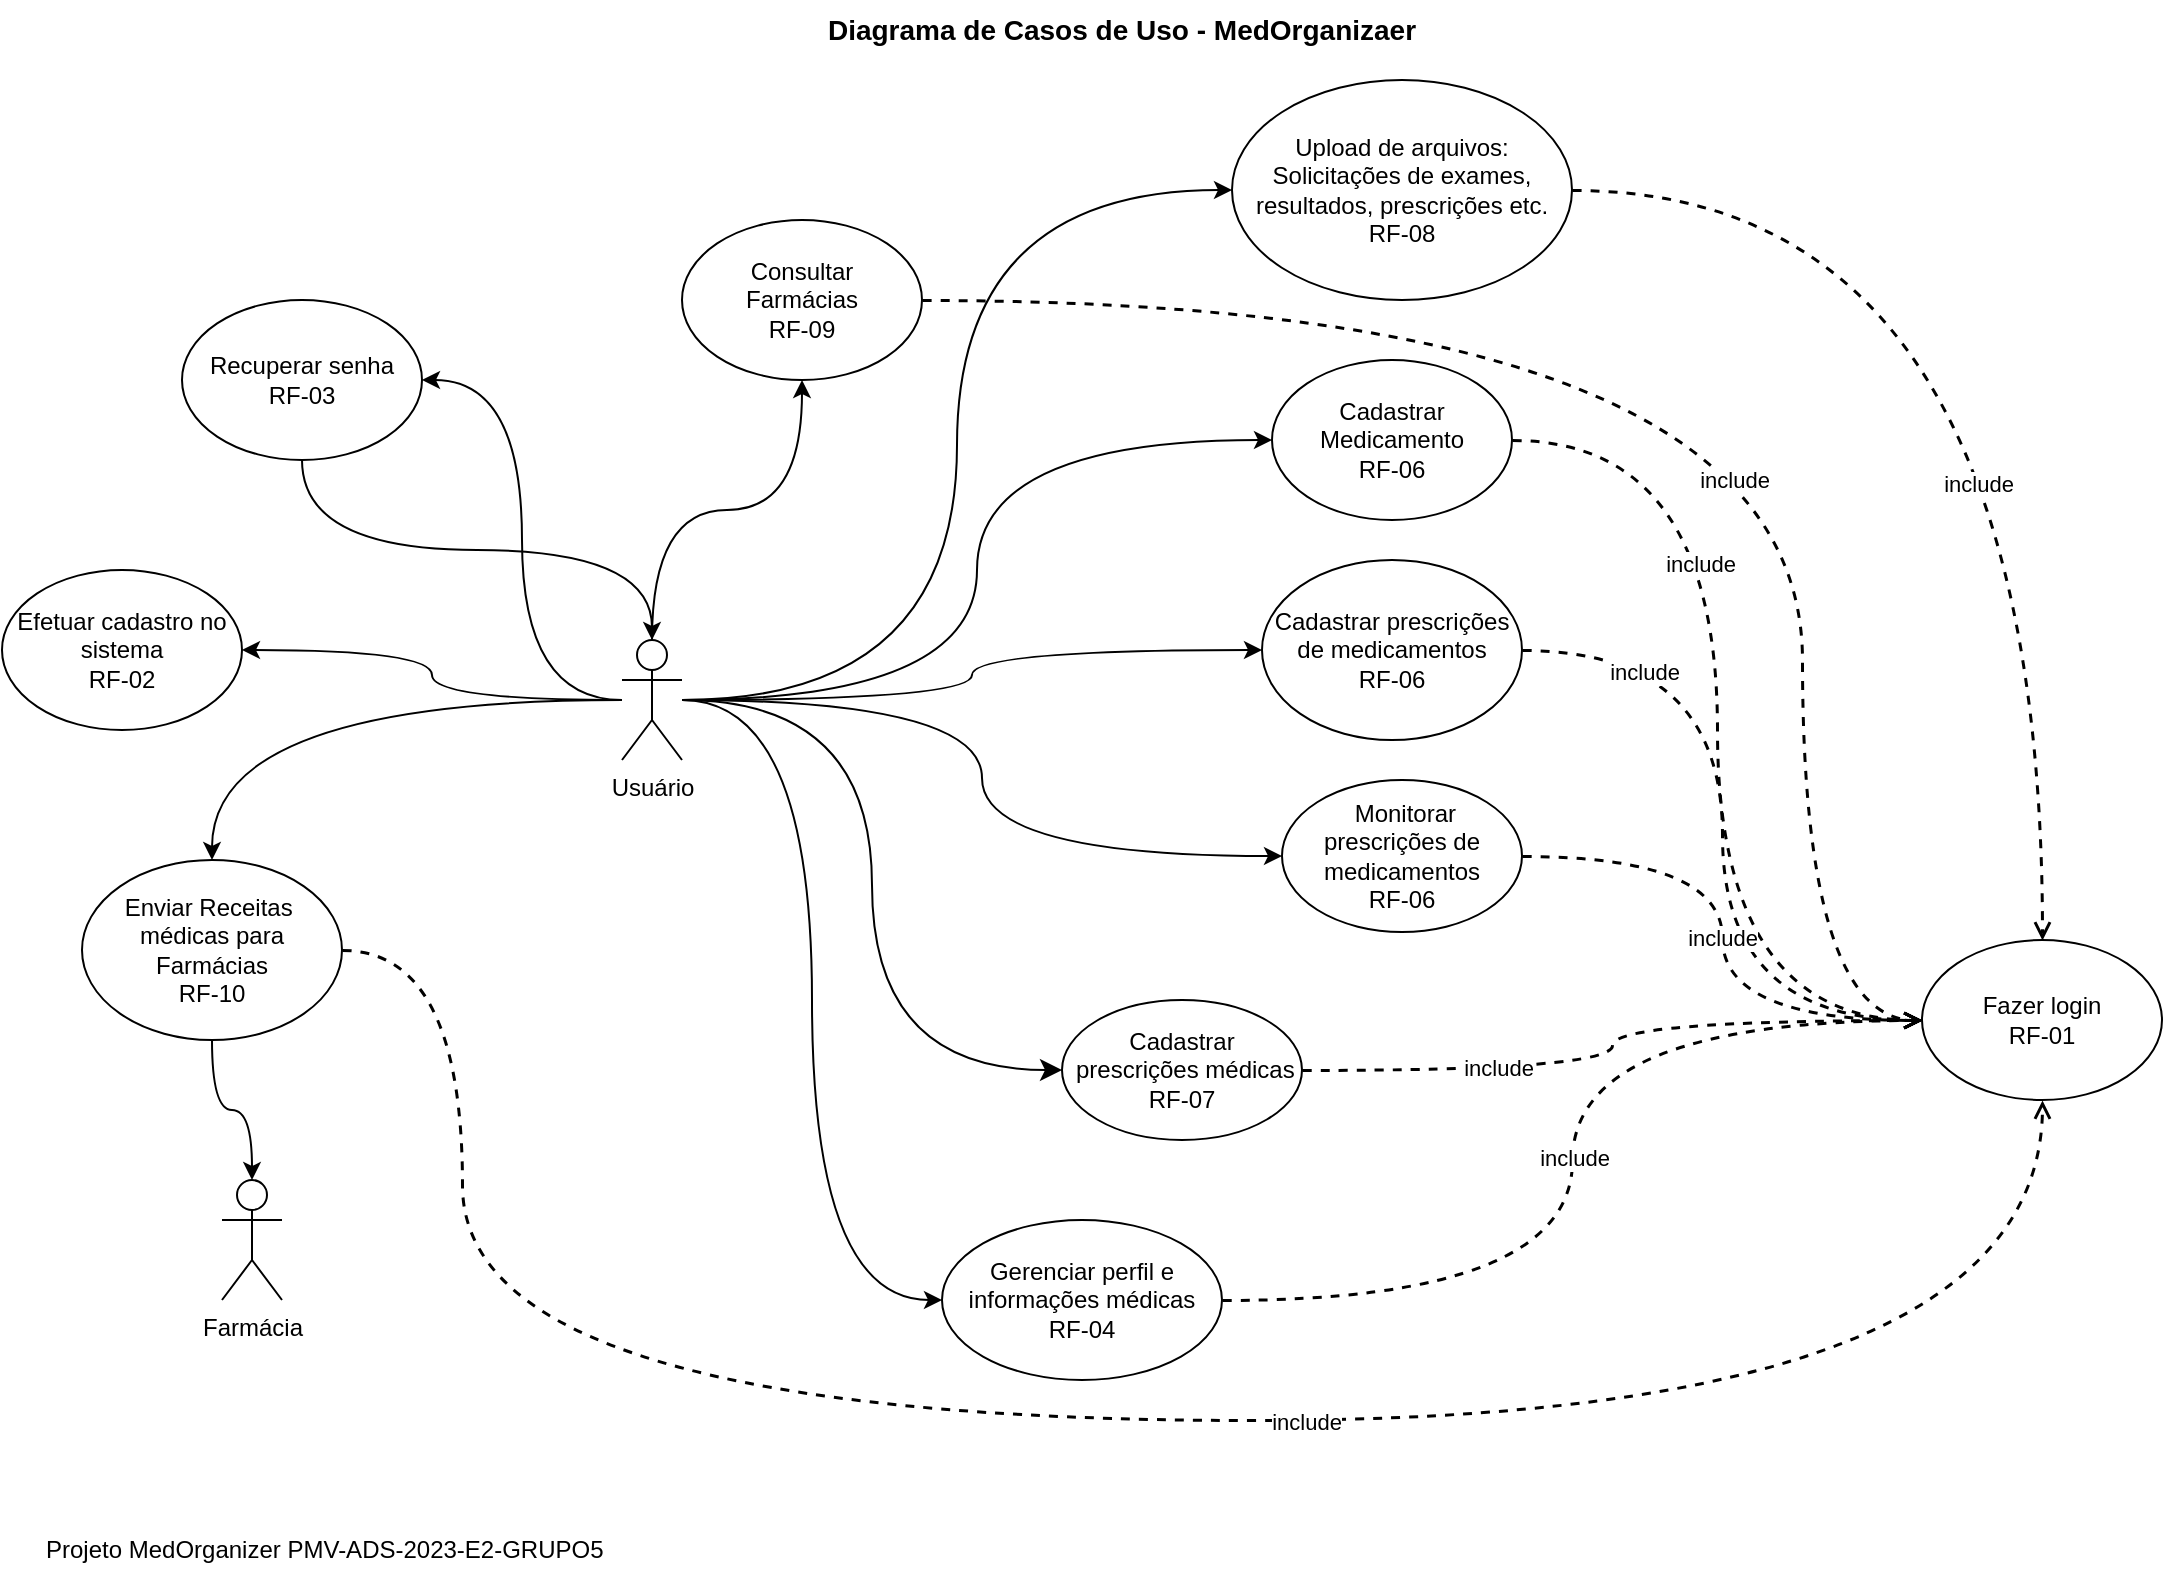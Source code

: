 <mxfile version="21.7.5" type="device">
  <diagram name="Página-1" id="3rUxHpD9KrbsNHCOs4sh">
    <mxGraphModel dx="1314" dy="881" grid="1" gridSize="10" guides="1" tooltips="1" connect="1" arrows="1" fold="1" page="1" pageScale="1" pageWidth="1169" pageHeight="827" math="0" shadow="0">
      <root>
        <mxCell id="0" />
        <mxCell id="1" parent="0" />
        <mxCell id="EXhi-FRhneq4_aZSnBMV-6" style="edgeStyle=orthogonalEdgeStyle;rounded=0;orthogonalLoop=1;jettySize=auto;html=1;entryX=0;entryY=0.5;entryDx=0;entryDy=0;curved=1;endSize=8;endArrow=classic;endFill=1;" edge="1" parent="1" source="EXhi-FRhneq4_aZSnBMV-1" target="EXhi-FRhneq4_aZSnBMV-5">
          <mxGeometry relative="1" as="geometry" />
        </mxCell>
        <mxCell id="EXhi-FRhneq4_aZSnBMV-10" style="edgeStyle=orthogonalEdgeStyle;rounded=0;orthogonalLoop=1;jettySize=auto;html=1;entryX=0.5;entryY=0;entryDx=0;entryDy=0;curved=1;" edge="1" parent="1" source="EXhi-FRhneq4_aZSnBMV-1" target="EXhi-FRhneq4_aZSnBMV-7">
          <mxGeometry relative="1" as="geometry" />
        </mxCell>
        <mxCell id="EXhi-FRhneq4_aZSnBMV-11" style="edgeStyle=orthogonalEdgeStyle;rounded=0;orthogonalLoop=1;jettySize=auto;html=1;entryX=0;entryY=0.5;entryDx=0;entryDy=0;curved=1;" edge="1" parent="1" source="EXhi-FRhneq4_aZSnBMV-1" target="EXhi-FRhneq4_aZSnBMV-4">
          <mxGeometry relative="1" as="geometry" />
        </mxCell>
        <mxCell id="EXhi-FRhneq4_aZSnBMV-13" style="edgeStyle=orthogonalEdgeStyle;rounded=0;orthogonalLoop=1;jettySize=auto;html=1;entryX=0.5;entryY=1;entryDx=0;entryDy=0;curved=1;" edge="1" parent="1" source="EXhi-FRhneq4_aZSnBMV-1" target="EXhi-FRhneq4_aZSnBMV-12">
          <mxGeometry relative="1" as="geometry" />
        </mxCell>
        <mxCell id="EXhi-FRhneq4_aZSnBMV-18" style="edgeStyle=orthogonalEdgeStyle;rounded=0;orthogonalLoop=1;jettySize=auto;html=1;entryX=0;entryY=0.5;entryDx=0;entryDy=0;curved=1;" edge="1" parent="1" source="EXhi-FRhneq4_aZSnBMV-1" target="EXhi-FRhneq4_aZSnBMV-14">
          <mxGeometry relative="1" as="geometry" />
        </mxCell>
        <mxCell id="EXhi-FRhneq4_aZSnBMV-21" style="edgeStyle=orthogonalEdgeStyle;rounded=0;orthogonalLoop=1;jettySize=auto;html=1;entryX=0;entryY=0.5;entryDx=0;entryDy=0;curved=1;" edge="1" parent="1" source="EXhi-FRhneq4_aZSnBMV-1" target="EXhi-FRhneq4_aZSnBMV-19">
          <mxGeometry relative="1" as="geometry" />
        </mxCell>
        <mxCell id="EXhi-FRhneq4_aZSnBMV-22" style="edgeStyle=orthogonalEdgeStyle;rounded=0;orthogonalLoop=1;jettySize=auto;html=1;entryX=0;entryY=0.5;entryDx=0;entryDy=0;curved=1;" edge="1" parent="1" source="EXhi-FRhneq4_aZSnBMV-1" target="EXhi-FRhneq4_aZSnBMV-2">
          <mxGeometry relative="1" as="geometry" />
        </mxCell>
        <mxCell id="EXhi-FRhneq4_aZSnBMV-23" style="edgeStyle=orthogonalEdgeStyle;rounded=0;orthogonalLoop=1;jettySize=auto;html=1;entryX=0;entryY=0.5;entryDx=0;entryDy=0;curved=1;" edge="1" parent="1" source="EXhi-FRhneq4_aZSnBMV-1" target="EXhi-FRhneq4_aZSnBMV-3">
          <mxGeometry relative="1" as="geometry" />
        </mxCell>
        <mxCell id="EXhi-FRhneq4_aZSnBMV-25" style="edgeStyle=orthogonalEdgeStyle;rounded=0;orthogonalLoop=1;jettySize=auto;html=1;entryX=1;entryY=0.5;entryDx=0;entryDy=0;curved=1;" edge="1" parent="1" source="EXhi-FRhneq4_aZSnBMV-1" target="EXhi-FRhneq4_aZSnBMV-24">
          <mxGeometry relative="1" as="geometry" />
        </mxCell>
        <mxCell id="EXhi-FRhneq4_aZSnBMV-28" style="edgeStyle=orthogonalEdgeStyle;rounded=0;orthogonalLoop=1;jettySize=auto;html=1;entryX=1;entryY=0.5;entryDx=0;entryDy=0;curved=1;" edge="1" parent="1" source="EXhi-FRhneq4_aZSnBMV-1" target="EXhi-FRhneq4_aZSnBMV-27">
          <mxGeometry relative="1" as="geometry" />
        </mxCell>
        <mxCell id="EXhi-FRhneq4_aZSnBMV-1" value="Usuário" style="shape=umlActor;verticalLabelPosition=bottom;verticalAlign=top;html=1;outlineConnect=0;" vertex="1" parent="1">
          <mxGeometry x="330" y="330" width="30" height="60" as="geometry" />
        </mxCell>
        <mxCell id="EXhi-FRhneq4_aZSnBMV-32" style="edgeStyle=orthogonalEdgeStyle;rounded=0;orthogonalLoop=1;jettySize=auto;html=1;entryX=0;entryY=0.5;entryDx=0;entryDy=0;dashed=1;strokeWidth=1.5;endArrow=open;endFill=0;curved=1;" edge="1" parent="1" source="EXhi-FRhneq4_aZSnBMV-2" target="EXhi-FRhneq4_aZSnBMV-29">
          <mxGeometry relative="1" as="geometry" />
        </mxCell>
        <mxCell id="EXhi-FRhneq4_aZSnBMV-39" value="include" style="edgeLabel;html=1;align=center;verticalAlign=middle;resizable=0;points=[];" vertex="1" connectable="0" parent="EXhi-FRhneq4_aZSnBMV-32">
          <mxGeometry x="-0.683" y="-11" relative="1" as="geometry">
            <mxPoint as="offset" />
          </mxGeometry>
        </mxCell>
        <mxCell id="EXhi-FRhneq4_aZSnBMV-2" value="Cadastrar prescrições de medicamentos&lt;br&gt;RF-06" style="ellipse;whiteSpace=wrap;html=1;" vertex="1" parent="1">
          <mxGeometry x="650" y="290" width="130" height="90" as="geometry" />
        </mxCell>
        <mxCell id="EXhi-FRhneq4_aZSnBMV-31" style="edgeStyle=orthogonalEdgeStyle;rounded=0;orthogonalLoop=1;jettySize=auto;html=1;entryX=0;entryY=0.5;entryDx=0;entryDy=0;dashed=1;strokeWidth=1.5;endArrow=open;endFill=0;curved=1;" edge="1" parent="1" source="EXhi-FRhneq4_aZSnBMV-3" target="EXhi-FRhneq4_aZSnBMV-29">
          <mxGeometry relative="1" as="geometry" />
        </mxCell>
        <mxCell id="EXhi-FRhneq4_aZSnBMV-38" value="include" style="edgeLabel;html=1;align=center;verticalAlign=middle;resizable=0;points=[];" vertex="1" connectable="0" parent="EXhi-FRhneq4_aZSnBMV-31">
          <mxGeometry x="-0.339" y="-9" relative="1" as="geometry">
            <mxPoint y="1" as="offset" />
          </mxGeometry>
        </mxCell>
        <mxCell id="EXhi-FRhneq4_aZSnBMV-3" value="Cadastrar Medicamento&lt;br&gt;RF-06" style="ellipse;whiteSpace=wrap;html=1;" vertex="1" parent="1">
          <mxGeometry x="655" y="190" width="120" height="80" as="geometry" />
        </mxCell>
        <mxCell id="EXhi-FRhneq4_aZSnBMV-35" style="edgeStyle=orthogonalEdgeStyle;rounded=0;orthogonalLoop=1;jettySize=auto;html=1;entryX=0;entryY=0.5;entryDx=0;entryDy=0;dashed=1;strokeWidth=1.5;endArrow=open;endFill=0;curved=1;" edge="1" parent="1" source="EXhi-FRhneq4_aZSnBMV-4" target="EXhi-FRhneq4_aZSnBMV-29">
          <mxGeometry relative="1" as="geometry" />
        </mxCell>
        <mxCell id="EXhi-FRhneq4_aZSnBMV-41" value="include" style="edgeLabel;html=1;align=center;verticalAlign=middle;resizable=0;points=[];" vertex="1" connectable="0" parent="EXhi-FRhneq4_aZSnBMV-35">
          <mxGeometry x="0.004" y="-1" relative="1" as="geometry">
            <mxPoint as="offset" />
          </mxGeometry>
        </mxCell>
        <mxCell id="EXhi-FRhneq4_aZSnBMV-4" value="Gerenciar perfil e informações médicas&lt;br&gt;RF-04" style="ellipse;whiteSpace=wrap;html=1;" vertex="1" parent="1">
          <mxGeometry x="490" y="620" width="140" height="80" as="geometry" />
        </mxCell>
        <mxCell id="EXhi-FRhneq4_aZSnBMV-34" style="edgeStyle=orthogonalEdgeStyle;rounded=0;orthogonalLoop=1;jettySize=auto;html=1;entryX=0;entryY=0.5;entryDx=0;entryDy=0;dashed=1;strokeWidth=1.5;endArrow=open;endFill=0;curved=1;" edge="1" parent="1" source="EXhi-FRhneq4_aZSnBMV-5" target="EXhi-FRhneq4_aZSnBMV-29">
          <mxGeometry relative="1" as="geometry" />
        </mxCell>
        <mxCell id="EXhi-FRhneq4_aZSnBMV-40" value="include" style="edgeLabel;html=1;align=center;verticalAlign=middle;resizable=0;points=[];" vertex="1" connectable="0" parent="EXhi-FRhneq4_aZSnBMV-34">
          <mxGeometry x="-0.415" y="1" relative="1" as="geometry">
            <mxPoint as="offset" />
          </mxGeometry>
        </mxCell>
        <mxCell id="EXhi-FRhneq4_aZSnBMV-5" value="Cadastrar&lt;br&gt;&amp;nbsp;prescrições médicas&lt;br&gt;RF-07" style="ellipse;whiteSpace=wrap;html=1;" vertex="1" parent="1">
          <mxGeometry x="550" y="510" width="120" height="70" as="geometry" />
        </mxCell>
        <mxCell id="EXhi-FRhneq4_aZSnBMV-9" style="edgeStyle=orthogonalEdgeStyle;rounded=0;orthogonalLoop=1;jettySize=auto;html=1;curved=1;" edge="1" parent="1" source="EXhi-FRhneq4_aZSnBMV-7" target="EXhi-FRhneq4_aZSnBMV-8">
          <mxGeometry relative="1" as="geometry" />
        </mxCell>
        <mxCell id="EXhi-FRhneq4_aZSnBMV-7" value="Enviar Receitas&amp;nbsp;&lt;br&gt;médicas para Farmácias&lt;br&gt;RF-10" style="ellipse;whiteSpace=wrap;html=1;verticalAlign=middle;" vertex="1" parent="1">
          <mxGeometry x="60" y="440" width="130" height="90" as="geometry" />
        </mxCell>
        <mxCell id="EXhi-FRhneq4_aZSnBMV-8" value="Farmácia" style="shape=umlActor;verticalLabelPosition=bottom;verticalAlign=top;html=1;outlineConnect=0;" vertex="1" parent="1">
          <mxGeometry x="130" y="600" width="30" height="60" as="geometry" />
        </mxCell>
        <mxCell id="EXhi-FRhneq4_aZSnBMV-36" style="edgeStyle=orthogonalEdgeStyle;rounded=0;orthogonalLoop=1;jettySize=auto;html=1;entryX=0;entryY=0.5;entryDx=0;entryDy=0;dashed=1;endArrow=open;endFill=0;curved=1;strokeWidth=1.5;" edge="1" parent="1" source="EXhi-FRhneq4_aZSnBMV-12" target="EXhi-FRhneq4_aZSnBMV-29">
          <mxGeometry relative="1" as="geometry">
            <Array as="points">
              <mxPoint x="920" y="160" />
              <mxPoint x="920" y="520" />
            </Array>
          </mxGeometry>
        </mxCell>
        <mxCell id="EXhi-FRhneq4_aZSnBMV-47" value="include" style="edgeLabel;html=1;align=center;verticalAlign=middle;resizable=0;points=[];" vertex="1" connectable="0" parent="EXhi-FRhneq4_aZSnBMV-36">
          <mxGeometry x="0.233" y="-34" relative="1" as="geometry">
            <mxPoint as="offset" />
          </mxGeometry>
        </mxCell>
        <mxCell id="EXhi-FRhneq4_aZSnBMV-12" value="Consultar &lt;br&gt;Farmácias&lt;br&gt;RF-09" style="ellipse;whiteSpace=wrap;html=1;" vertex="1" parent="1">
          <mxGeometry x="360" y="120" width="120" height="80" as="geometry" />
        </mxCell>
        <mxCell id="EXhi-FRhneq4_aZSnBMV-30" style="edgeStyle=orthogonalEdgeStyle;rounded=0;orthogonalLoop=1;jettySize=auto;html=1;entryX=0.5;entryY=0;entryDx=0;entryDy=0;dashed=1;strokeWidth=1.5;endArrow=open;endFill=0;curved=1;" edge="1" parent="1" source="EXhi-FRhneq4_aZSnBMV-14" target="EXhi-FRhneq4_aZSnBMV-29">
          <mxGeometry relative="1" as="geometry" />
        </mxCell>
        <mxCell id="EXhi-FRhneq4_aZSnBMV-37" value="include" style="edgeLabel;html=1;align=center;verticalAlign=middle;resizable=0;points=[];" vertex="1" connectable="0" parent="EXhi-FRhneq4_aZSnBMV-30">
          <mxGeometry x="0.253" y="-32" relative="1" as="geometry">
            <mxPoint as="offset" />
          </mxGeometry>
        </mxCell>
        <mxCell id="EXhi-FRhneq4_aZSnBMV-14" value="Upload de arquivos: Solicitações de exames, resultados, prescrições etc.&lt;br&gt;RF-08" style="ellipse;whiteSpace=wrap;html=1;" vertex="1" parent="1">
          <mxGeometry x="635" y="50" width="170" height="110" as="geometry" />
        </mxCell>
        <mxCell id="EXhi-FRhneq4_aZSnBMV-33" value="include" style="edgeStyle=orthogonalEdgeStyle;rounded=0;orthogonalLoop=1;jettySize=auto;html=1;entryX=0;entryY=0.5;entryDx=0;entryDy=0;dashed=1;strokeWidth=1.5;endArrow=open;endFill=0;curved=1;" edge="1" parent="1" source="EXhi-FRhneq4_aZSnBMV-19" target="EXhi-FRhneq4_aZSnBMV-29">
          <mxGeometry relative="1" as="geometry" />
        </mxCell>
        <mxCell id="EXhi-FRhneq4_aZSnBMV-19" value="&amp;nbsp;Monitorar prescrições de medicamentos&lt;br&gt;RF-06" style="ellipse;whiteSpace=wrap;html=1;" vertex="1" parent="1">
          <mxGeometry x="660" y="400" width="120" height="76" as="geometry" />
        </mxCell>
        <mxCell id="EXhi-FRhneq4_aZSnBMV-26" style="edgeStyle=orthogonalEdgeStyle;rounded=0;orthogonalLoop=1;jettySize=auto;html=1;exitX=0.5;exitY=1;exitDx=0;exitDy=0;curved=1;entryX=0.5;entryY=0;entryDx=0;entryDy=0;entryPerimeter=0;" edge="1" parent="1" source="EXhi-FRhneq4_aZSnBMV-24" target="EXhi-FRhneq4_aZSnBMV-1">
          <mxGeometry relative="1" as="geometry">
            <mxPoint x="330" y="360" as="targetPoint" />
          </mxGeometry>
        </mxCell>
        <mxCell id="EXhi-FRhneq4_aZSnBMV-24" value="Recuperar senha&lt;br&gt;RF-03" style="ellipse;whiteSpace=wrap;html=1;" vertex="1" parent="1">
          <mxGeometry x="110" y="160" width="120" height="80" as="geometry" />
        </mxCell>
        <mxCell id="EXhi-FRhneq4_aZSnBMV-27" value="Efetuar cadastro no sistema&lt;br&gt;RF-02" style="ellipse;whiteSpace=wrap;html=1;" vertex="1" parent="1">
          <mxGeometry x="20" y="295" width="120" height="80" as="geometry" />
        </mxCell>
        <mxCell id="EXhi-FRhneq4_aZSnBMV-29" value="Fazer login&lt;br&gt;RF-01" style="ellipse;whiteSpace=wrap;html=1;" vertex="1" parent="1">
          <mxGeometry x="980" y="480" width="120" height="80" as="geometry" />
        </mxCell>
        <mxCell id="EXhi-FRhneq4_aZSnBMV-42" style="edgeStyle=orthogonalEdgeStyle;rounded=0;orthogonalLoop=1;jettySize=auto;html=1;entryX=0.5;entryY=1;entryDx=0;entryDy=0;dashed=1;strokeWidth=1.5;endArrow=open;endFill=0;curved=1;exitX=1;exitY=0.5;exitDx=0;exitDy=0;" edge="1" parent="1" source="EXhi-FRhneq4_aZSnBMV-7" target="EXhi-FRhneq4_aZSnBMV-29">
          <mxGeometry relative="1" as="geometry">
            <mxPoint x="815" y="115" as="sourcePoint" />
            <mxPoint x="1050" y="490" as="targetPoint" />
            <Array as="points">
              <mxPoint x="250" y="485" />
              <mxPoint x="250" y="720" />
              <mxPoint x="1040" y="720" />
            </Array>
          </mxGeometry>
        </mxCell>
        <mxCell id="EXhi-FRhneq4_aZSnBMV-48" value="include" style="edgeLabel;html=1;align=center;verticalAlign=middle;resizable=0;points=[];" vertex="1" connectable="0" parent="EXhi-FRhneq4_aZSnBMV-42">
          <mxGeometry x="0.152" y="-1" relative="1" as="geometry">
            <mxPoint as="offset" />
          </mxGeometry>
        </mxCell>
        <mxCell id="EXhi-FRhneq4_aZSnBMV-49" value="Diagrama de Casos de Uso - MedOrganizaer" style="text;html=1;strokeColor=none;fillColor=none;align=center;verticalAlign=middle;whiteSpace=wrap;rounded=0;fontSize=14;fontStyle=1" vertex="1" parent="1">
          <mxGeometry x="200" y="10" width="760" height="30" as="geometry" />
        </mxCell>
        <mxCell id="EXhi-FRhneq4_aZSnBMV-50" value="Projeto MedOrganizer PMV-ADS-2023-E2-GRUPO5" style="text;html=1;strokeColor=none;fillColor=none;align=left;verticalAlign=middle;whiteSpace=wrap;rounded=0;" vertex="1" parent="1">
          <mxGeometry x="40" y="770" width="760" height="30" as="geometry" />
        </mxCell>
      </root>
    </mxGraphModel>
  </diagram>
</mxfile>
